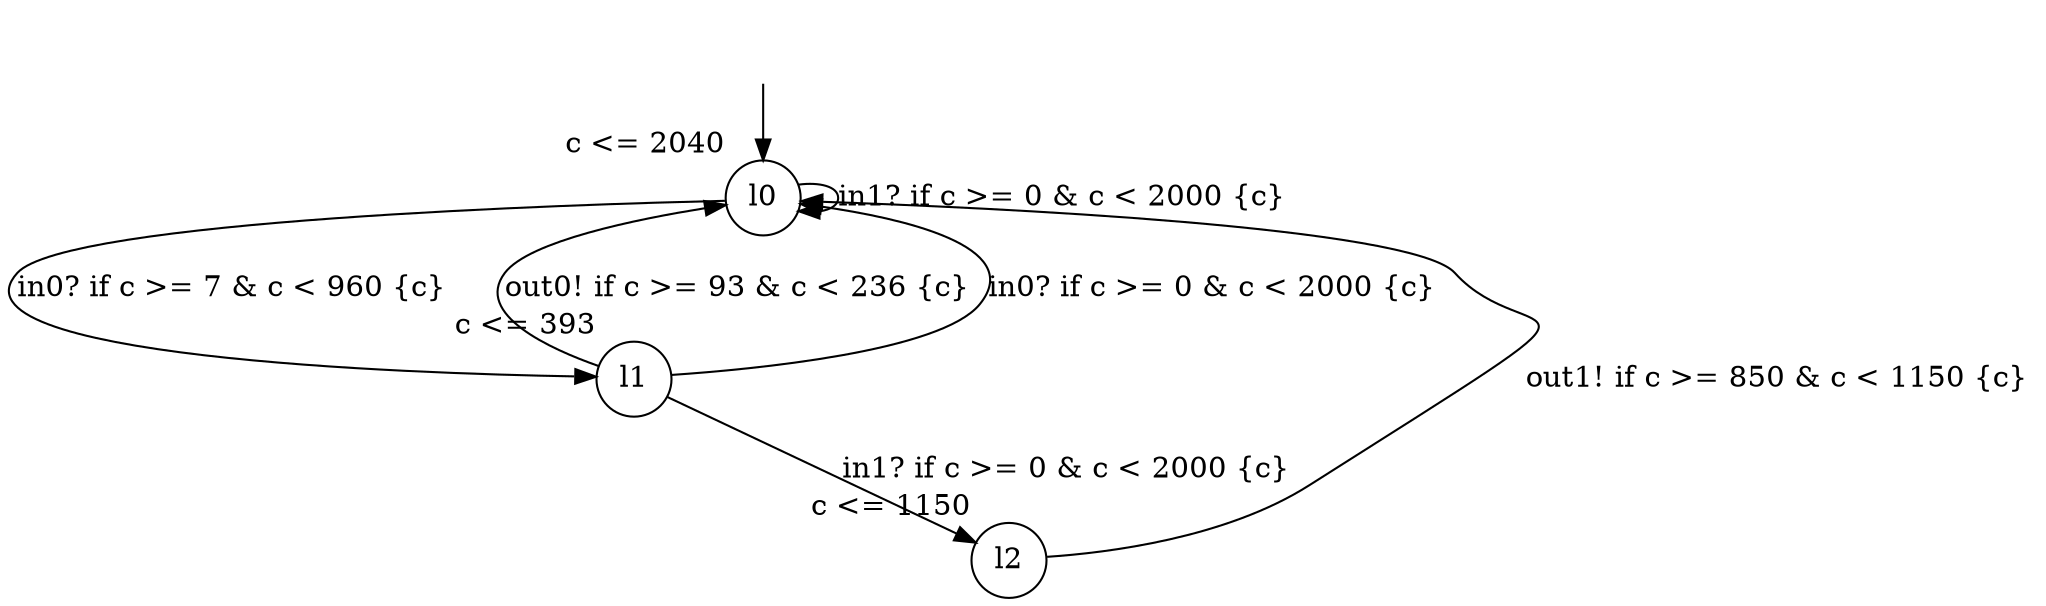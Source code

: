 digraph g {
__start0 [label="" shape="none"];
l0 [shape="circle" margin=0 label="l0", xlabel="c <= 2040"];
l1 [shape="circle" margin=0 label="l1", xlabel="c <= 393"];
l2 [shape="circle" margin=0 label="l2", xlabel="c <= 1150"];
l0 -> l1 [label="in0? if c >= 7 & c < 960 {c} "];
l0 -> l0 [label="in1? if c >= 0 & c < 2000 {c} "];
l1 -> l2 [label="in1? if c >= 0 & c < 2000 {c} "];
l1 -> l0 [label="out0! if c >= 93 & c < 236 {c} "];
l1 -> l0 [label="in0? if c >= 0 & c < 2000 {c} "];
l2 -> l0 [label="out1! if c >= 850 & c < 1150 {c} "];
__start0 -> l0;
}
